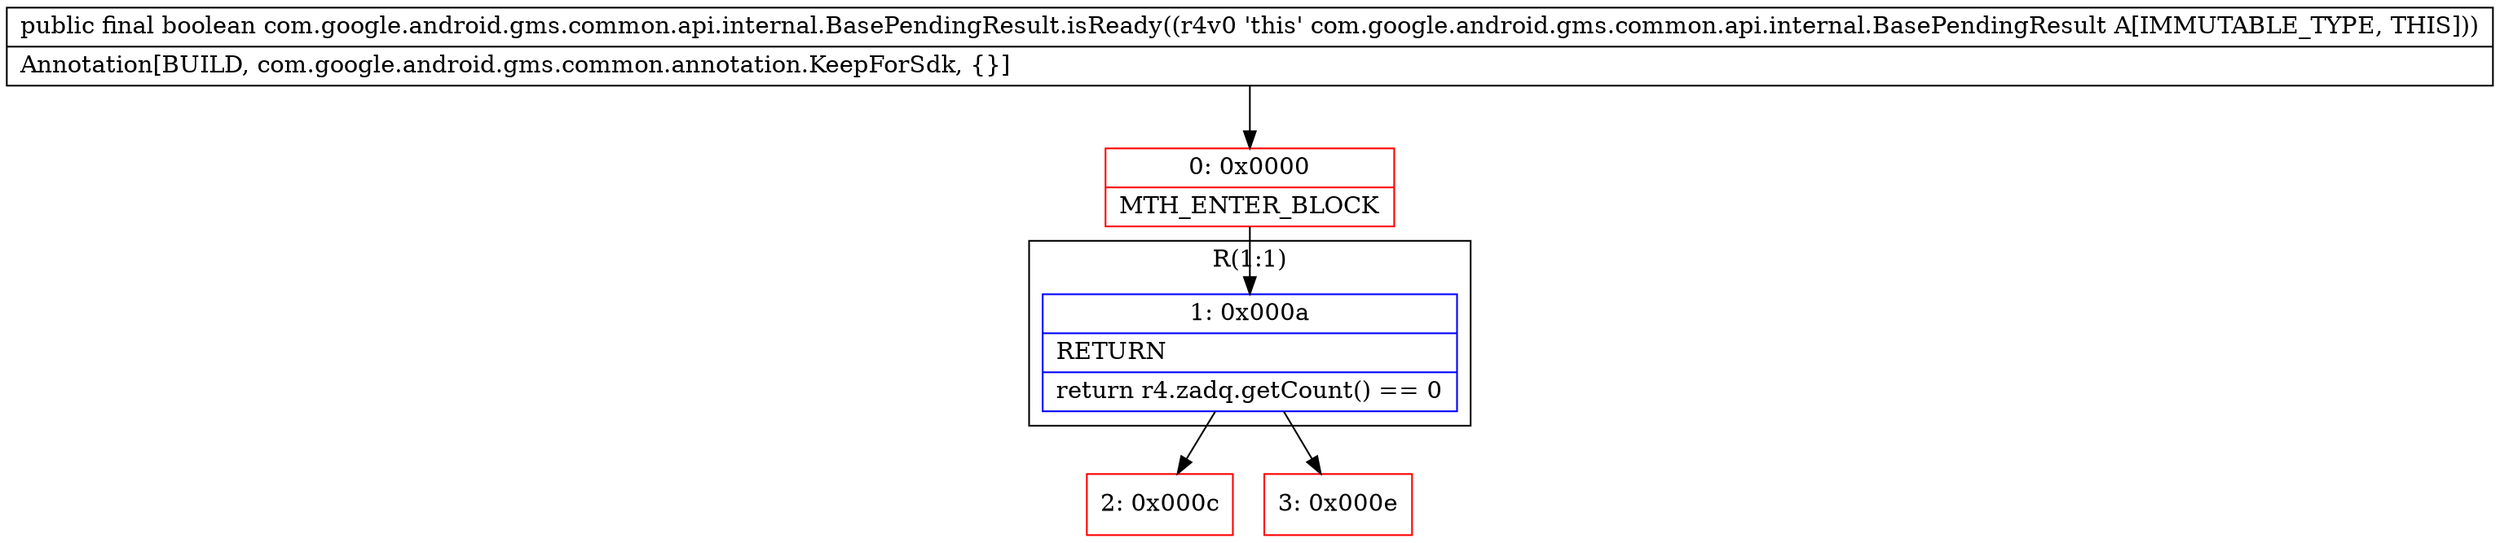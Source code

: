 digraph "CFG forcom.google.android.gms.common.api.internal.BasePendingResult.isReady()Z" {
subgraph cluster_Region_1809017179 {
label = "R(1:1)";
node [shape=record,color=blue];
Node_1 [shape=record,label="{1\:\ 0x000a|RETURN\l|return r4.zadq.getCount() == 0\l}"];
}
Node_0 [shape=record,color=red,label="{0\:\ 0x0000|MTH_ENTER_BLOCK\l}"];
Node_2 [shape=record,color=red,label="{2\:\ 0x000c}"];
Node_3 [shape=record,color=red,label="{3\:\ 0x000e}"];
MethodNode[shape=record,label="{public final boolean com.google.android.gms.common.api.internal.BasePendingResult.isReady((r4v0 'this' com.google.android.gms.common.api.internal.BasePendingResult A[IMMUTABLE_TYPE, THIS]))  | Annotation[BUILD, com.google.android.gms.common.annotation.KeepForSdk, \{\}]\l}"];
MethodNode -> Node_0;
Node_1 -> Node_2;
Node_1 -> Node_3;
Node_0 -> Node_1;
}

